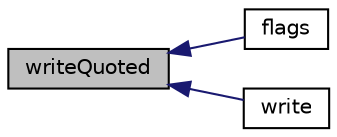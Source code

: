 digraph "writeQuoted"
{
  bgcolor="transparent";
  edge [fontname="Helvetica",fontsize="10",labelfontname="Helvetica",labelfontsize="10"];
  node [fontname="Helvetica",fontsize="10",shape=record];
  rankdir="LR";
  Node2537 [label="writeQuoted",height=0.2,width=0.4,color="black", fillcolor="grey75", style="filled", fontcolor="black"];
  Node2537 -> Node2538 [dir="back",color="midnightblue",fontsize="10",style="solid",fontname="Helvetica"];
  Node2538 [label="flags",height=0.2,width=0.4,color="black",URL="$a27369.html#a03ad359247e17b29c93563d7bf4e33c9",tooltip="Return flags of output stream. "];
  Node2537 -> Node2539 [dir="back",color="midnightblue",fontsize="10",style="solid",fontname="Helvetica"];
  Node2539 [label="write",height=0.2,width=0.4,color="black",URL="$a27369.html#aa580a6ad31323173c08fbdc33e78771c",tooltip="Write string. "];
}
